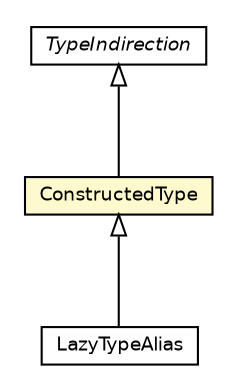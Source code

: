 #!/usr/local/bin/dot
#
# Class diagram 
# Generated by UMLGraph version 5.2 (http://www.umlgraph.org/)
#

digraph G {
	edge [fontname="Helvetica",fontsize=10,labelfontname="Helvetica",labelfontsize=10];
	node [fontname="Helvetica",fontsize=10,shape=plaintext];
	nodesep=0.25;
	ranksep=0.5;
	// chameleon.core.type.TypeIndirection
	c26517 [label=<<table title="chameleon.core.type.TypeIndirection" border="0" cellborder="1" cellspacing="0" cellpadding="2" port="p" href="./TypeIndirection.html">
		<tr><td><table border="0" cellspacing="0" cellpadding="1">
<tr><td align="center" balign="center"><font face="Helvetica-Oblique"> TypeIndirection </font></td></tr>
		</table></td></tr>
		</table>>, fontname="Helvetica", fontcolor="black", fontsize=9.0];
	// chameleon.core.type.ConstructedType
	c26527 [label=<<table title="chameleon.core.type.ConstructedType" border="0" cellborder="1" cellspacing="0" cellpadding="2" port="p" bgcolor="lemonChiffon" href="./ConstructedType.html">
		<tr><td><table border="0" cellspacing="0" cellpadding="1">
<tr><td align="center" balign="center"> ConstructedType </td></tr>
		</table></td></tr>
		</table>>, fontname="Helvetica", fontcolor="black", fontsize=9.0];
	// chameleon.core.type.generics.FormalTypeParameter.LazyTypeAlias
	c26543 [label=<<table title="chameleon.core.type.generics.FormalTypeParameter.LazyTypeAlias" border="0" cellborder="1" cellspacing="0" cellpadding="2" port="p" href="./generics/FormalTypeParameter.LazyTypeAlias.html">
		<tr><td><table border="0" cellspacing="0" cellpadding="1">
<tr><td align="center" balign="center"> LazyTypeAlias </td></tr>
		</table></td></tr>
		</table>>, fontname="Helvetica", fontcolor="black", fontsize=9.0];
	//chameleon.core.type.ConstructedType extends chameleon.core.type.TypeIndirection
	c26517:p -> c26527:p [dir=back,arrowtail=empty];
	//chameleon.core.type.generics.FormalTypeParameter.LazyTypeAlias extends chameleon.core.type.ConstructedType
	c26527:p -> c26543:p [dir=back,arrowtail=empty];
}

